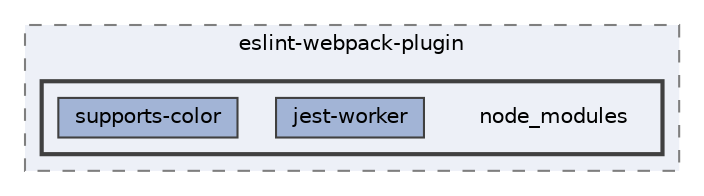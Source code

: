 digraph "pkiclassroomrescheduler/src/main/frontend/node_modules/eslint-webpack-plugin/node_modules"
{
 // LATEX_PDF_SIZE
  bgcolor="transparent";
  edge [fontname=Helvetica,fontsize=10,labelfontname=Helvetica,labelfontsize=10];
  node [fontname=Helvetica,fontsize=10,shape=box,height=0.2,width=0.4];
  compound=true
  subgraph clusterdir_23b78a30e603c7f9bfc3b0f8c459bd2d {
    graph [ bgcolor="#edf0f7", pencolor="grey50", label="eslint-webpack-plugin", fontname=Helvetica,fontsize=10 style="filled,dashed", URL="dir_23b78a30e603c7f9bfc3b0f8c459bd2d.html",tooltip=""]
  subgraph clusterdir_31029411ff4df29fb1b2a81ecc509ebc {
    graph [ bgcolor="#edf0f7", pencolor="grey25", label="", fontname=Helvetica,fontsize=10 style="filled,bold", URL="dir_31029411ff4df29fb1b2a81ecc509ebc.html",tooltip=""]
    dir_31029411ff4df29fb1b2a81ecc509ebc [shape=plaintext, label="node_modules"];
  dir_0958f178ba6f1ae7e14133d71aeae23f [label="jest-worker", fillcolor="#a2b4d6", color="grey25", style="filled", URL="dir_0958f178ba6f1ae7e14133d71aeae23f.html",tooltip=""];
  dir_204d3d5f216584db8072b479253c7c23 [label="supports-color", fillcolor="#a2b4d6", color="grey25", style="filled", URL="dir_204d3d5f216584db8072b479253c7c23.html",tooltip=""];
  }
  }
}
